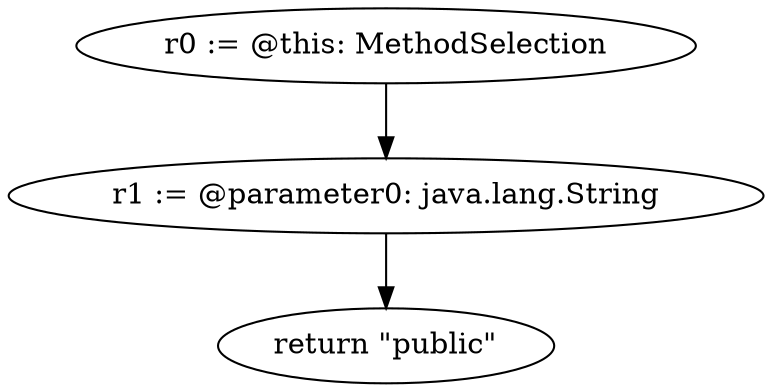 digraph "unitGraph" {
    "r0 := @this: MethodSelection"
    "r1 := @parameter0: java.lang.String"
    "return \"public\""
    "r0 := @this: MethodSelection"->"r1 := @parameter0: java.lang.String";
    "r1 := @parameter0: java.lang.String"->"return \"public\"";
}
